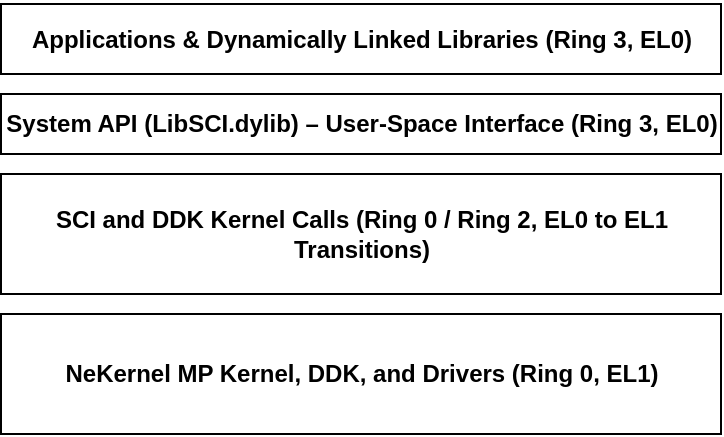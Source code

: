 <mxfile>
    <diagram name="Page-1" id="lDkK2i6CeL2VbSOVDvrP">
        <mxGraphModel dx="1144" dy="698" grid="1" gridSize="10" guides="1" tooltips="1" connect="1" arrows="1" fold="1" page="1" pageScale="1" pageWidth="827" pageHeight="1169" math="0" shadow="0">
            <root>
                <mxCell id="0"/>
                <mxCell id="1" parent="0"/>
                <mxCell id="ifhO3zQZNW-sXvZMTmu8-2" value="&lt;p class=&quot;p1&quot;&gt;&lt;b&gt;System API (LibSCI.dylib) – User-Space Interface (Ring 3, EL0)&lt;/b&gt;&lt;/p&gt;" style="rounded=0;whiteSpace=wrap;html=1;" parent="1" vertex="1">
                    <mxGeometry x="235.5" y="340" width="360" height="30" as="geometry"/>
                </mxCell>
                <mxCell id="ifhO3zQZNW-sXvZMTmu8-3" value="&lt;p class=&quot;p1&quot;&gt;&lt;b&gt;Applications &amp;amp; Dynamically Linked Libraries (Ring 3, EL0)&lt;/b&gt;&lt;/p&gt;" style="rounded=0;whiteSpace=wrap;html=1;" parent="1" vertex="1">
                    <mxGeometry x="235.5" y="295" width="360" height="35" as="geometry"/>
                </mxCell>
                <mxCell id="ifhO3zQZNW-sXvZMTmu8-13" value="&lt;p class=&quot;p1&quot;&gt;&lt;b&gt;NeKernel MP Kernel, DDK, and Drivers (Ring 0, EL1)&lt;/b&gt;&lt;/p&gt;" style="rounded=0;whiteSpace=wrap;html=1;" parent="1" vertex="1">
                    <mxGeometry x="235.5" y="450" width="360" height="60" as="geometry"/>
                </mxCell>
                <mxCell id="4" value="&lt;p class=&quot;p1&quot;&gt;&lt;b&gt;SCI and DDK Kernel Calls (Ring 0 / Ring 2, EL0 to EL1 Transitions)&lt;/b&gt;&lt;/p&gt;" style="rounded=0;whiteSpace=wrap;html=1;" parent="1" vertex="1">
                    <mxGeometry x="235.5" y="380" width="360" height="60" as="geometry"/>
                </mxCell>
            </root>
        </mxGraphModel>
    </diagram>
</mxfile>